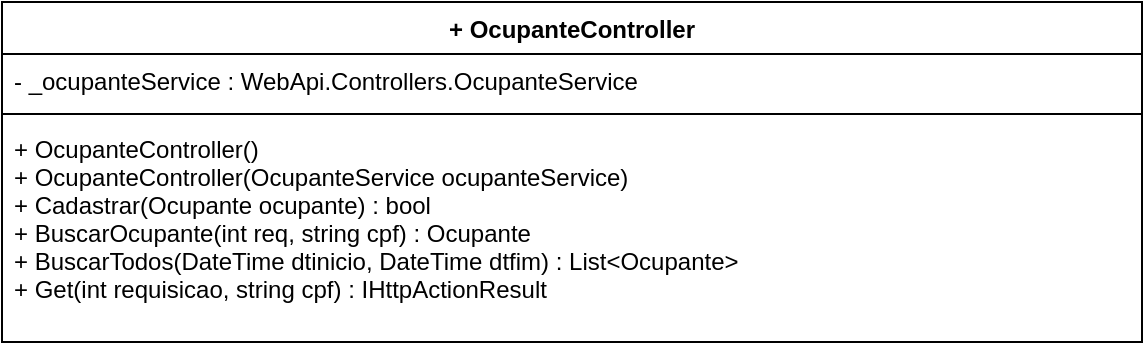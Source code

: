 <mxfile version="12.3.0" type="device" pages="1"><diagram id="vHpquzNPDVK_FXEOpTey" name="Page-1"><mxGraphModel dx="984" dy="349" grid="1" gridSize="10" guides="1" tooltips="1" connect="1" arrows="1" fold="1" page="1" pageScale="1" pageWidth="827" pageHeight="1169" math="0" shadow="0"><root><mxCell id="0"/><mxCell id="1" parent="0"/><mxCell id="LAghey6KlHhv1gByfTzI-1" value="+ OcupanteController" style="swimlane;fontStyle=1;align=center;verticalAlign=top;childLayout=stackLayout;horizontal=1;startSize=26;horizontalStack=0;resizeParent=1;resizeParentMax=0;resizeLast=0;collapsible=1;marginBottom=0;" parent="1" vertex="1"><mxGeometry x="180" y="120" width="570" height="170" as="geometry"/></mxCell><mxCell id="LAghey6KlHhv1gByfTzI-2" value="- _ocupanteService : WebApi.Controllers.OcupanteService" style="text;strokeColor=none;fillColor=none;align=left;verticalAlign=top;spacingLeft=4;spacingRight=4;overflow=hidden;rotatable=0;points=[[0,0.5],[1,0.5]];portConstraint=eastwest;" parent="LAghey6KlHhv1gByfTzI-1" vertex="1"><mxGeometry y="26" width="570" height="26" as="geometry"/></mxCell><mxCell id="LAghey6KlHhv1gByfTzI-3" value="" style="line;strokeWidth=1;fillColor=none;align=left;verticalAlign=middle;spacingTop=-1;spacingLeft=3;spacingRight=3;rotatable=0;labelPosition=right;points=[];portConstraint=eastwest;" parent="LAghey6KlHhv1gByfTzI-1" vertex="1"><mxGeometry y="52" width="570" height="8" as="geometry"/></mxCell><mxCell id="LAghey6KlHhv1gByfTzI-4" value="+ OcupanteController()&#10;+ OcupanteController(OcupanteService ocupanteService)&#10;+ Cadastrar(Ocupante ocupante) : bool&#10;+ BuscarOcupante(int req, string cpf) : Ocupante&#10;+ BuscarTodos(DateTime dtinicio, DateTime dtfim) : List&lt;Ocupante&gt;&#10;+ Get(int requisicao, string cpf) : IHttpActionResult" style="text;strokeColor=none;fillColor=none;align=left;verticalAlign=top;spacingLeft=4;spacingRight=4;overflow=hidden;rotatable=0;points=[[0,0.5],[1,0.5]];portConstraint=eastwest;" parent="LAghey6KlHhv1gByfTzI-1" vertex="1"><mxGeometry y="60" width="570" height="110" as="geometry"/></mxCell></root></mxGraphModel></diagram></mxfile>